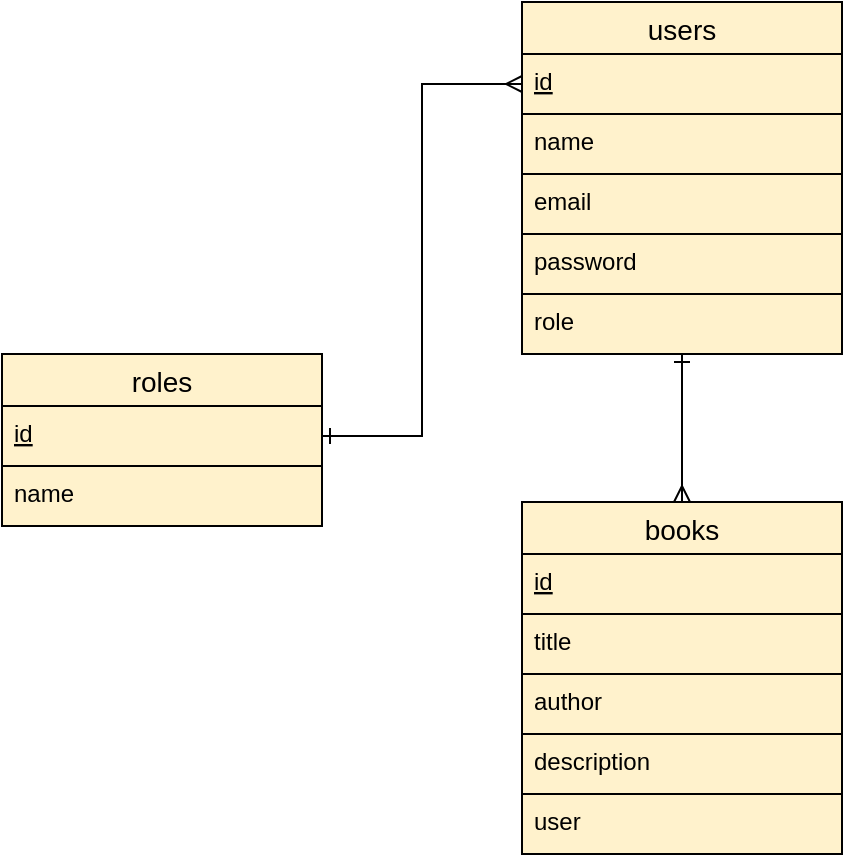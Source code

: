 <mxfile>
    <diagram id="FWm2M8jQ4jRC4MYuqb36" name="Page-1">
        <mxGraphModel dx="820" dy="403" grid="1" gridSize="10" guides="1" tooltips="1" connect="1" arrows="1" fold="1" page="1" pageScale="1" pageWidth="1654" pageHeight="2336" math="0" shadow="0">
            <root>
                <mxCell id="0"/>
                <mxCell id="1" parent="0"/>
                <mxCell id="vQLqVPP-oP36RNeWfj-b-14" value="users" style="swimlane;fontStyle=0;childLayout=stackLayout;horizontal=1;startSize=26;horizontalStack=0;resizeParent=1;resizeParentMax=0;resizeLast=0;collapsible=1;marginBottom=0;align=center;fontSize=14;fillColor=#fff2cc;strokeColor=#000000;fontColor=#000000;" parent="1" vertex="1">
                    <mxGeometry x="480" y="190" width="160" height="176" as="geometry"/>
                </mxCell>
                <mxCell id="vQLqVPP-oP36RNeWfj-b-15" value="id" style="text;spacingLeft=4;spacingRight=4;overflow=hidden;rotatable=0;points=[[0,0.5],[1,0.5]];portConstraint=eastwest;fontSize=12;fillColor=#fff2cc;strokeColor=#000000;fontStyle=4;fontColor=#000000;" parent="vQLqVPP-oP36RNeWfj-b-14" vertex="1">
                    <mxGeometry y="26" width="160" height="30" as="geometry"/>
                </mxCell>
                <mxCell id="vQLqVPP-oP36RNeWfj-b-16" value="name" style="text;spacingLeft=4;spacingRight=4;overflow=hidden;rotatable=0;points=[[0,0.5],[1,0.5]];portConstraint=eastwest;fontSize=12;fillColor=#fff2cc;strokeColor=#000000;fontColor=#000000;" parent="vQLqVPP-oP36RNeWfj-b-14" vertex="1">
                    <mxGeometry y="56" width="160" height="30" as="geometry"/>
                </mxCell>
                <mxCell id="vQLqVPP-oP36RNeWfj-b-17" value="email" style="text;spacingLeft=4;spacingRight=4;overflow=hidden;rotatable=0;points=[[0,0.5],[1,0.5]];portConstraint=eastwest;fontSize=12;fillColor=#fff2cc;strokeColor=#000000;fontColor=#000000;" parent="vQLqVPP-oP36RNeWfj-b-14" vertex="1">
                    <mxGeometry y="86" width="160" height="30" as="geometry"/>
                </mxCell>
                <mxCell id="vQLqVPP-oP36RNeWfj-b-26" value="password" style="text;spacingLeft=4;spacingRight=4;overflow=hidden;rotatable=0;points=[[0,0.5],[1,0.5]];portConstraint=eastwest;fontSize=12;fillColor=#fff2cc;strokeColor=#000000;fontColor=#000000;" parent="vQLqVPP-oP36RNeWfj-b-14" vertex="1">
                    <mxGeometry y="116" width="160" height="30" as="geometry"/>
                </mxCell>
                <mxCell id="vQLqVPP-oP36RNeWfj-b-33" value="role" style="text;spacingLeft=4;spacingRight=4;overflow=hidden;rotatable=0;points=[[0,0.5],[1,0.5]];portConstraint=eastwest;fontSize=12;fillColor=#fff2cc;strokeColor=#000000;fontColor=#000000;" parent="vQLqVPP-oP36RNeWfj-b-14" vertex="1">
                    <mxGeometry y="146" width="160" height="30" as="geometry"/>
                </mxCell>
                <mxCell id="vQLqVPP-oP36RNeWfj-b-32" style="edgeStyle=orthogonalEdgeStyle;rounded=0;orthogonalLoop=1;jettySize=auto;html=1;exitX=0.5;exitY=0;exitDx=0;exitDy=0;entryX=0.5;entryY=1;entryDx=0;entryDy=0;startArrow=ERmany;startFill=0;endArrow=ERone;endFill=0;fontColor=#000000;" parent="1" source="vQLqVPP-oP36RNeWfj-b-18" target="vQLqVPP-oP36RNeWfj-b-14" edge="1">
                    <mxGeometry relative="1" as="geometry"/>
                </mxCell>
                <mxCell id="vQLqVPP-oP36RNeWfj-b-18" value="books" style="swimlane;fontStyle=0;childLayout=stackLayout;horizontal=1;startSize=26;horizontalStack=0;resizeParent=1;resizeParentMax=0;resizeLast=0;collapsible=1;marginBottom=0;align=center;fontSize=14;fillColor=#fff2cc;strokeColor=#000000;fontColor=#000000;" parent="1" vertex="1">
                    <mxGeometry x="480" y="440" width="160" height="176" as="geometry"/>
                </mxCell>
                <mxCell id="vQLqVPP-oP36RNeWfj-b-19" value="id" style="text;spacingLeft=4;spacingRight=4;overflow=hidden;rotatable=0;points=[[0,0.5],[1,0.5]];portConstraint=eastwest;fontSize=12;fillColor=#fff2cc;strokeColor=#000000;fontStyle=4;fontColor=#000000;" parent="vQLqVPP-oP36RNeWfj-b-18" vertex="1">
                    <mxGeometry y="26" width="160" height="30" as="geometry"/>
                </mxCell>
                <mxCell id="vQLqVPP-oP36RNeWfj-b-20" value="title" style="text;spacingLeft=4;spacingRight=4;overflow=hidden;rotatable=0;points=[[0,0.5],[1,0.5]];portConstraint=eastwest;fontSize=12;fillColor=#fff2cc;strokeColor=#000000;fontColor=#000000;" parent="vQLqVPP-oP36RNeWfj-b-18" vertex="1">
                    <mxGeometry y="56" width="160" height="30" as="geometry"/>
                </mxCell>
                <mxCell id="vQLqVPP-oP36RNeWfj-b-21" value="author" style="text;spacingLeft=4;spacingRight=4;overflow=hidden;rotatable=0;points=[[0,0.5],[1,0.5]];portConstraint=eastwest;fontSize=12;fillColor=#fff2cc;strokeColor=#000000;fontColor=#000000;" parent="vQLqVPP-oP36RNeWfj-b-18" vertex="1">
                    <mxGeometry y="86" width="160" height="30" as="geometry"/>
                </mxCell>
                <mxCell id="vQLqVPP-oP36RNeWfj-b-27" value="description" style="text;spacingLeft=4;spacingRight=4;overflow=hidden;rotatable=0;points=[[0,0.5],[1,0.5]];portConstraint=eastwest;fontSize=12;fillColor=#fff2cc;strokeColor=#000000;fontColor=#000000;" parent="vQLqVPP-oP36RNeWfj-b-18" vertex="1">
                    <mxGeometry y="116" width="160" height="30" as="geometry"/>
                </mxCell>
                <mxCell id="vQLqVPP-oP36RNeWfj-b-28" value="user" style="text;spacingLeft=4;spacingRight=4;overflow=hidden;rotatable=0;points=[[0,0.5],[1,0.5]];portConstraint=eastwest;fontSize=12;fillColor=#fff2cc;strokeColor=#000000;fontColor=#000000;" parent="vQLqVPP-oP36RNeWfj-b-18" vertex="1">
                    <mxGeometry y="146" width="160" height="30" as="geometry"/>
                </mxCell>
                <mxCell id="vQLqVPP-oP36RNeWfj-b-22" value="roles" style="swimlane;fontStyle=0;childLayout=stackLayout;horizontal=1;startSize=26;horizontalStack=0;resizeParent=1;resizeParentMax=0;resizeLast=0;collapsible=1;marginBottom=0;align=center;fontSize=14;fillColor=#fff2cc;strokeColor=#000000;fontColor=#000000;" parent="1" vertex="1">
                    <mxGeometry x="220" y="366" width="160" height="86" as="geometry"/>
                </mxCell>
                <mxCell id="vQLqVPP-oP36RNeWfj-b-23" value="id" style="text;spacingLeft=4;spacingRight=4;overflow=hidden;rotatable=0;points=[[0,0.5],[1,0.5]];portConstraint=eastwest;fontSize=12;fillColor=#fff2cc;strokeColor=#000000;fontStyle=4;fontColor=#000000;" parent="vQLqVPP-oP36RNeWfj-b-22" vertex="1">
                    <mxGeometry y="26" width="160" height="30" as="geometry"/>
                </mxCell>
                <mxCell id="vQLqVPP-oP36RNeWfj-b-24" value="name" style="text;spacingLeft=4;spacingRight=4;overflow=hidden;rotatable=0;points=[[0,0.5],[1,0.5]];portConstraint=eastwest;fontSize=12;fillColor=#fff2cc;strokeColor=#000000;fontColor=#000000;" parent="vQLqVPP-oP36RNeWfj-b-22" vertex="1">
                    <mxGeometry y="56" width="160" height="30" as="geometry"/>
                </mxCell>
                <mxCell id="vQLqVPP-oP36RNeWfj-b-31" style="edgeStyle=orthogonalEdgeStyle;rounded=0;orthogonalLoop=1;jettySize=auto;html=1;exitX=0;exitY=0.5;exitDx=0;exitDy=0;entryX=1;entryY=0.5;entryDx=0;entryDy=0;endArrow=ERone;endFill=0;startArrow=ERmany;startFill=0;fontColor=#000000;" parent="1" source="vQLqVPP-oP36RNeWfj-b-15" target="vQLqVPP-oP36RNeWfj-b-23" edge="1">
                    <mxGeometry relative="1" as="geometry"/>
                </mxCell>
            </root>
        </mxGraphModel>
    </diagram>
</mxfile>
